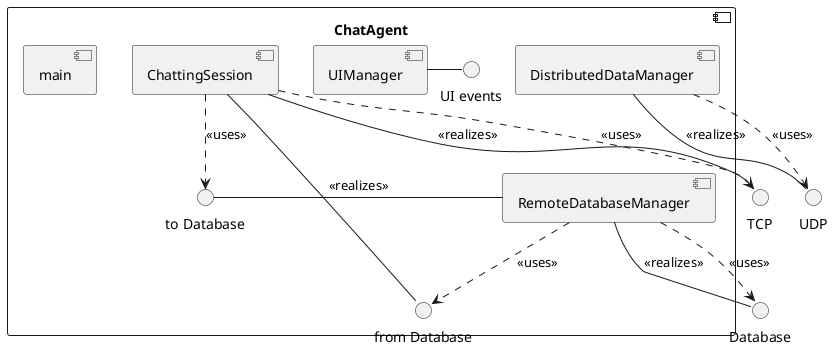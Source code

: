 @startuml component

() "UDP" as UDP
() "TCP" as TCP
() "Database" as db

component ChatAgent{
() "UI events" as UIEvents
() "to Database" as toDb
() "from Database" as fromDb

[DistributedDataManager] ..> UDP :<<uses>>
UDP-[DistributedDataManager] :<<realizes>>
[UIManager] - UIEvents
[ChattingSession] ..> TCP :<<uses>>
TCP-[ChattingSession] :<<realizes>>
[RemoteDatabaseManager] ..> db :<<uses>>
db - [RemoteDatabaseManager] : <<realizes>>

[RemoteDatabaseManager] ..> fromDb:<<uses>>
fromDb - [ChattingSession]

[ChattingSession] ..> toDb :<<uses>>
toDb - [RemoteDatabaseManager]: <<realizes>>

[main]
}
@enduml